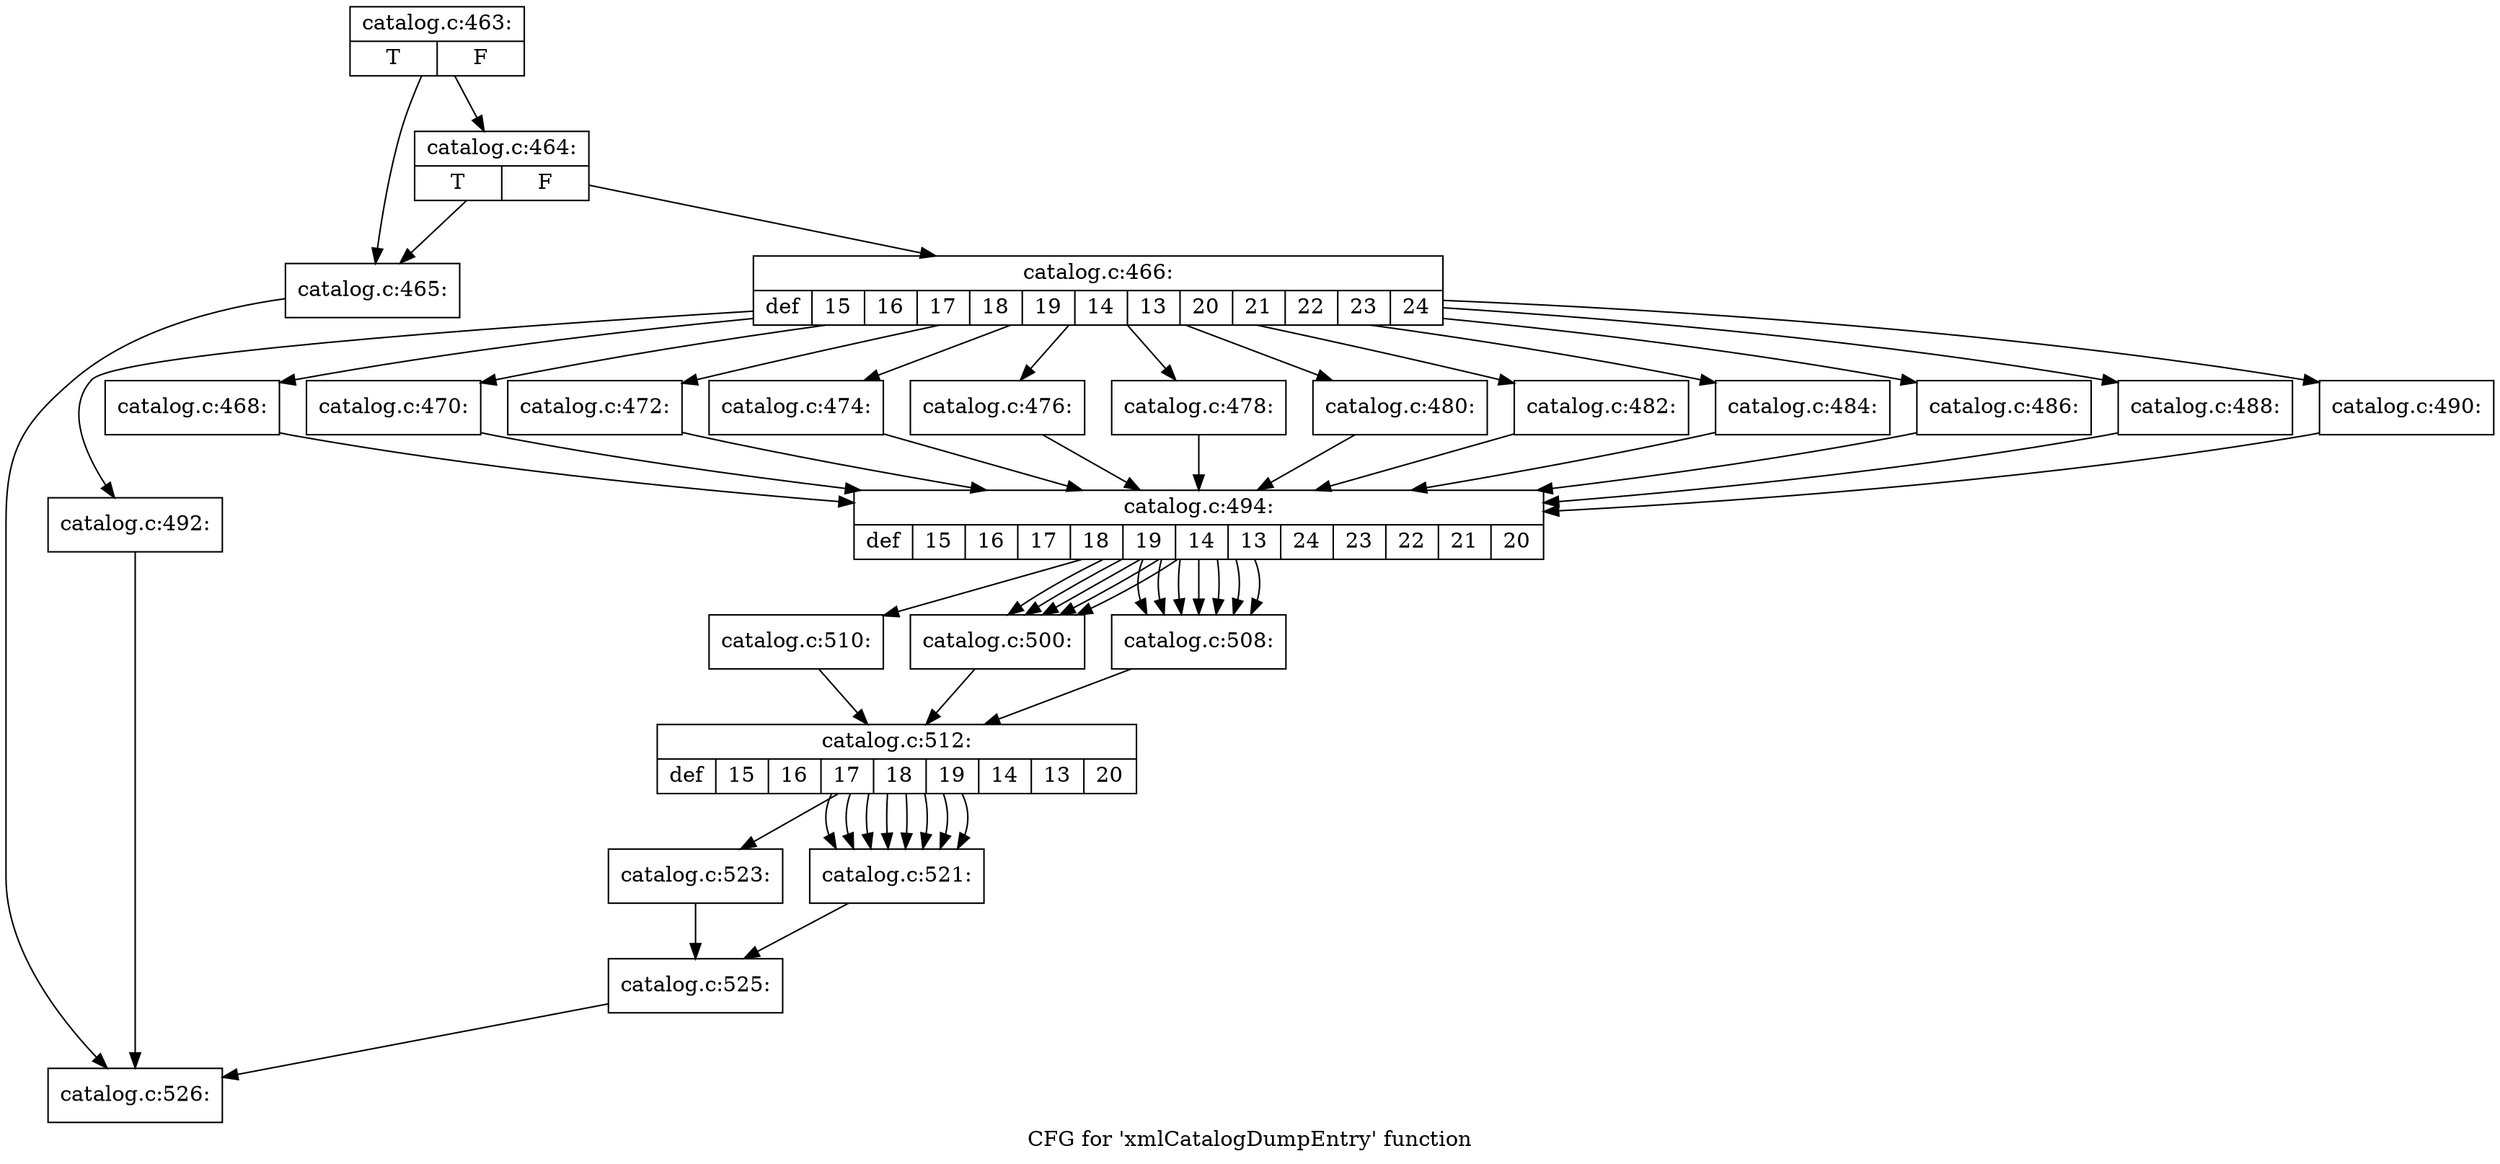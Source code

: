 digraph "CFG for 'xmlCatalogDumpEntry' function" {
	label="CFG for 'xmlCatalogDumpEntry' function";

	Node0x3aa5fe0 [shape=record,label="{catalog.c:463:|{<s0>T|<s1>F}}"];
	Node0x3aa5fe0 -> Node0x3aa42e0;
	Node0x3aa5fe0 -> Node0x3aa4380;
	Node0x3aa4380 [shape=record,label="{catalog.c:464:|{<s0>T|<s1>F}}"];
	Node0x3aa4380 -> Node0x3aa42e0;
	Node0x3aa4380 -> Node0x3aa4330;
	Node0x3aa42e0 [shape=record,label="{catalog.c:465:}"];
	Node0x3aa42e0 -> Node0x3aa45d0;
	Node0x3aa4330 [shape=record,label="{catalog.c:466:|{<s0>def|<s1>15|<s2>16|<s3>17|<s4>18|<s5>19|<s6>14|<s7>13|<s8>20|<s9>21|<s10>22|<s11>23|<s12>24}}"];
	Node0x3aa4330 -> Node0x3ab3790;
	Node0x3aa4330 -> Node0x3ab3ad0;
	Node0x3aa4330 -> Node0x3ab44b0;
	Node0x3aa4330 -> Node0x3ab4150;
	Node0x3aa4330 -> Node0x39f5580;
	Node0x3aa4330 -> Node0x39f5960;
	Node0x3aa4330 -> Node0x39f3170;
	Node0x3aa4330 -> Node0x39f3580;
	Node0x3aa4330 -> Node0x3ab6600;
	Node0x3aa4330 -> Node0x3ab6a10;
	Node0x3aa4330 -> Node0x3ab6df0;
	Node0x3aa4330 -> Node0x3ab7200;
	Node0x3aa4330 -> Node0x3ab7a40;
	Node0x3ab3ad0 [shape=record,label="{catalog.c:468:}"];
	Node0x3ab3ad0 -> Node0x3ab3580;
	Node0x3ab44b0 [shape=record,label="{catalog.c:470:}"];
	Node0x3ab44b0 -> Node0x3ab3580;
	Node0x3ab4150 [shape=record,label="{catalog.c:472:}"];
	Node0x3ab4150 -> Node0x3ab3580;
	Node0x39f5580 [shape=record,label="{catalog.c:474:}"];
	Node0x39f5580 -> Node0x3ab3580;
	Node0x39f5960 [shape=record,label="{catalog.c:476:}"];
	Node0x39f5960 -> Node0x3ab3580;
	Node0x39f3170 [shape=record,label="{catalog.c:478:}"];
	Node0x39f3170 -> Node0x3ab3580;
	Node0x39f3580 [shape=record,label="{catalog.c:480:}"];
	Node0x39f3580 -> Node0x3ab3580;
	Node0x3ab6600 [shape=record,label="{catalog.c:482:}"];
	Node0x3ab6600 -> Node0x3ab3580;
	Node0x3ab6a10 [shape=record,label="{catalog.c:484:}"];
	Node0x3ab6a10 -> Node0x3ab3580;
	Node0x3ab6df0 [shape=record,label="{catalog.c:486:}"];
	Node0x3ab6df0 -> Node0x3ab3580;
	Node0x3ab7200 [shape=record,label="{catalog.c:488:}"];
	Node0x3ab7200 -> Node0x3ab3580;
	Node0x3ab7a40 [shape=record,label="{catalog.c:490:}"];
	Node0x3ab7a40 -> Node0x3ab3580;
	Node0x3ab3790 [shape=record,label="{catalog.c:492:}"];
	Node0x3ab3790 -> Node0x3aa45d0;
	Node0x3ab3580 [shape=record,label="{catalog.c:494:|{<s0>def|<s1>15|<s2>16|<s3>17|<s4>18|<s5>19|<s6>14|<s7>13|<s8>24|<s9>23|<s10>22|<s11>21|<s12>20}}"];
	Node0x3ab3580 -> Node0x3ab8180;
	Node0x3ab3580 -> Node0x3ab84c0;
	Node0x3ab3580 -> Node0x3ab84c0;
	Node0x3ab3580 -> Node0x3ab84c0;
	Node0x3ab3580 -> Node0x3ab84c0;
	Node0x3ab3580 -> Node0x3ab84c0;
	Node0x3ab3580 -> Node0x3ab8a70;
	Node0x3ab3580 -> Node0x3ab8a70;
	Node0x3ab3580 -> Node0x3ab8a70;
	Node0x3ab3580 -> Node0x3ab8a70;
	Node0x3ab3580 -> Node0x3ab8a70;
	Node0x3ab3580 -> Node0x3ab8a70;
	Node0x3ab3580 -> Node0x3ab8a70;
	Node0x3ab84c0 [shape=record,label="{catalog.c:500:}"];
	Node0x3ab84c0 -> Node0x3ab7f70;
	Node0x3ab8a70 [shape=record,label="{catalog.c:508:}"];
	Node0x3ab8a70 -> Node0x3ab7f70;
	Node0x3ab8180 [shape=record,label="{catalog.c:510:}"];
	Node0x3ab8180 -> Node0x3ab7f70;
	Node0x3ab7f70 [shape=record,label="{catalog.c:512:|{<s0>def|<s1>15|<s2>16|<s3>17|<s4>18|<s5>19|<s6>14|<s7>13|<s8>20}}"];
	Node0x3ab7f70 -> Node0x3ab97f0;
	Node0x3ab7f70 -> Node0x3ab9b30;
	Node0x3ab7f70 -> Node0x3ab9b30;
	Node0x3ab7f70 -> Node0x3ab9b30;
	Node0x3ab7f70 -> Node0x3ab9b30;
	Node0x3ab7f70 -> Node0x3ab9b30;
	Node0x3ab7f70 -> Node0x3ab9b30;
	Node0x3ab7f70 -> Node0x3ab9b30;
	Node0x3ab7f70 -> Node0x3ab9b30;
	Node0x3ab9b30 [shape=record,label="{catalog.c:521:}"];
	Node0x3ab9b30 -> Node0x3ab95e0;
	Node0x3ab97f0 [shape=record,label="{catalog.c:523:}"];
	Node0x3ab97f0 -> Node0x3ab95e0;
	Node0x3ab95e0 [shape=record,label="{catalog.c:525:}"];
	Node0x3ab95e0 -> Node0x3aa45d0;
	Node0x3aa45d0 [shape=record,label="{catalog.c:526:}"];
}
